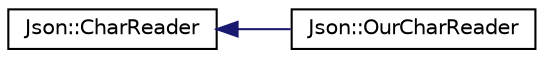 digraph "Graphical Class Hierarchy"
{
  edge [fontname="Helvetica",fontsize="10",labelfontname="Helvetica",labelfontsize="10"];
  node [fontname="Helvetica",fontsize="10",shape=record];
  rankdir="LR";
  Node1 [label="Json::CharReader",height=0.2,width=0.4,color="black", fillcolor="white", style="filled",URL="$classJson_1_1CharReader.html"];
  Node1 -> Node2 [dir="back",color="midnightblue",fontsize="10",style="solid",fontname="Helvetica"];
  Node2 [label="Json::OurCharReader",height=0.2,width=0.4,color="black", fillcolor="white", style="filled",URL="$classJson_1_1OurCharReader.html"];
}
